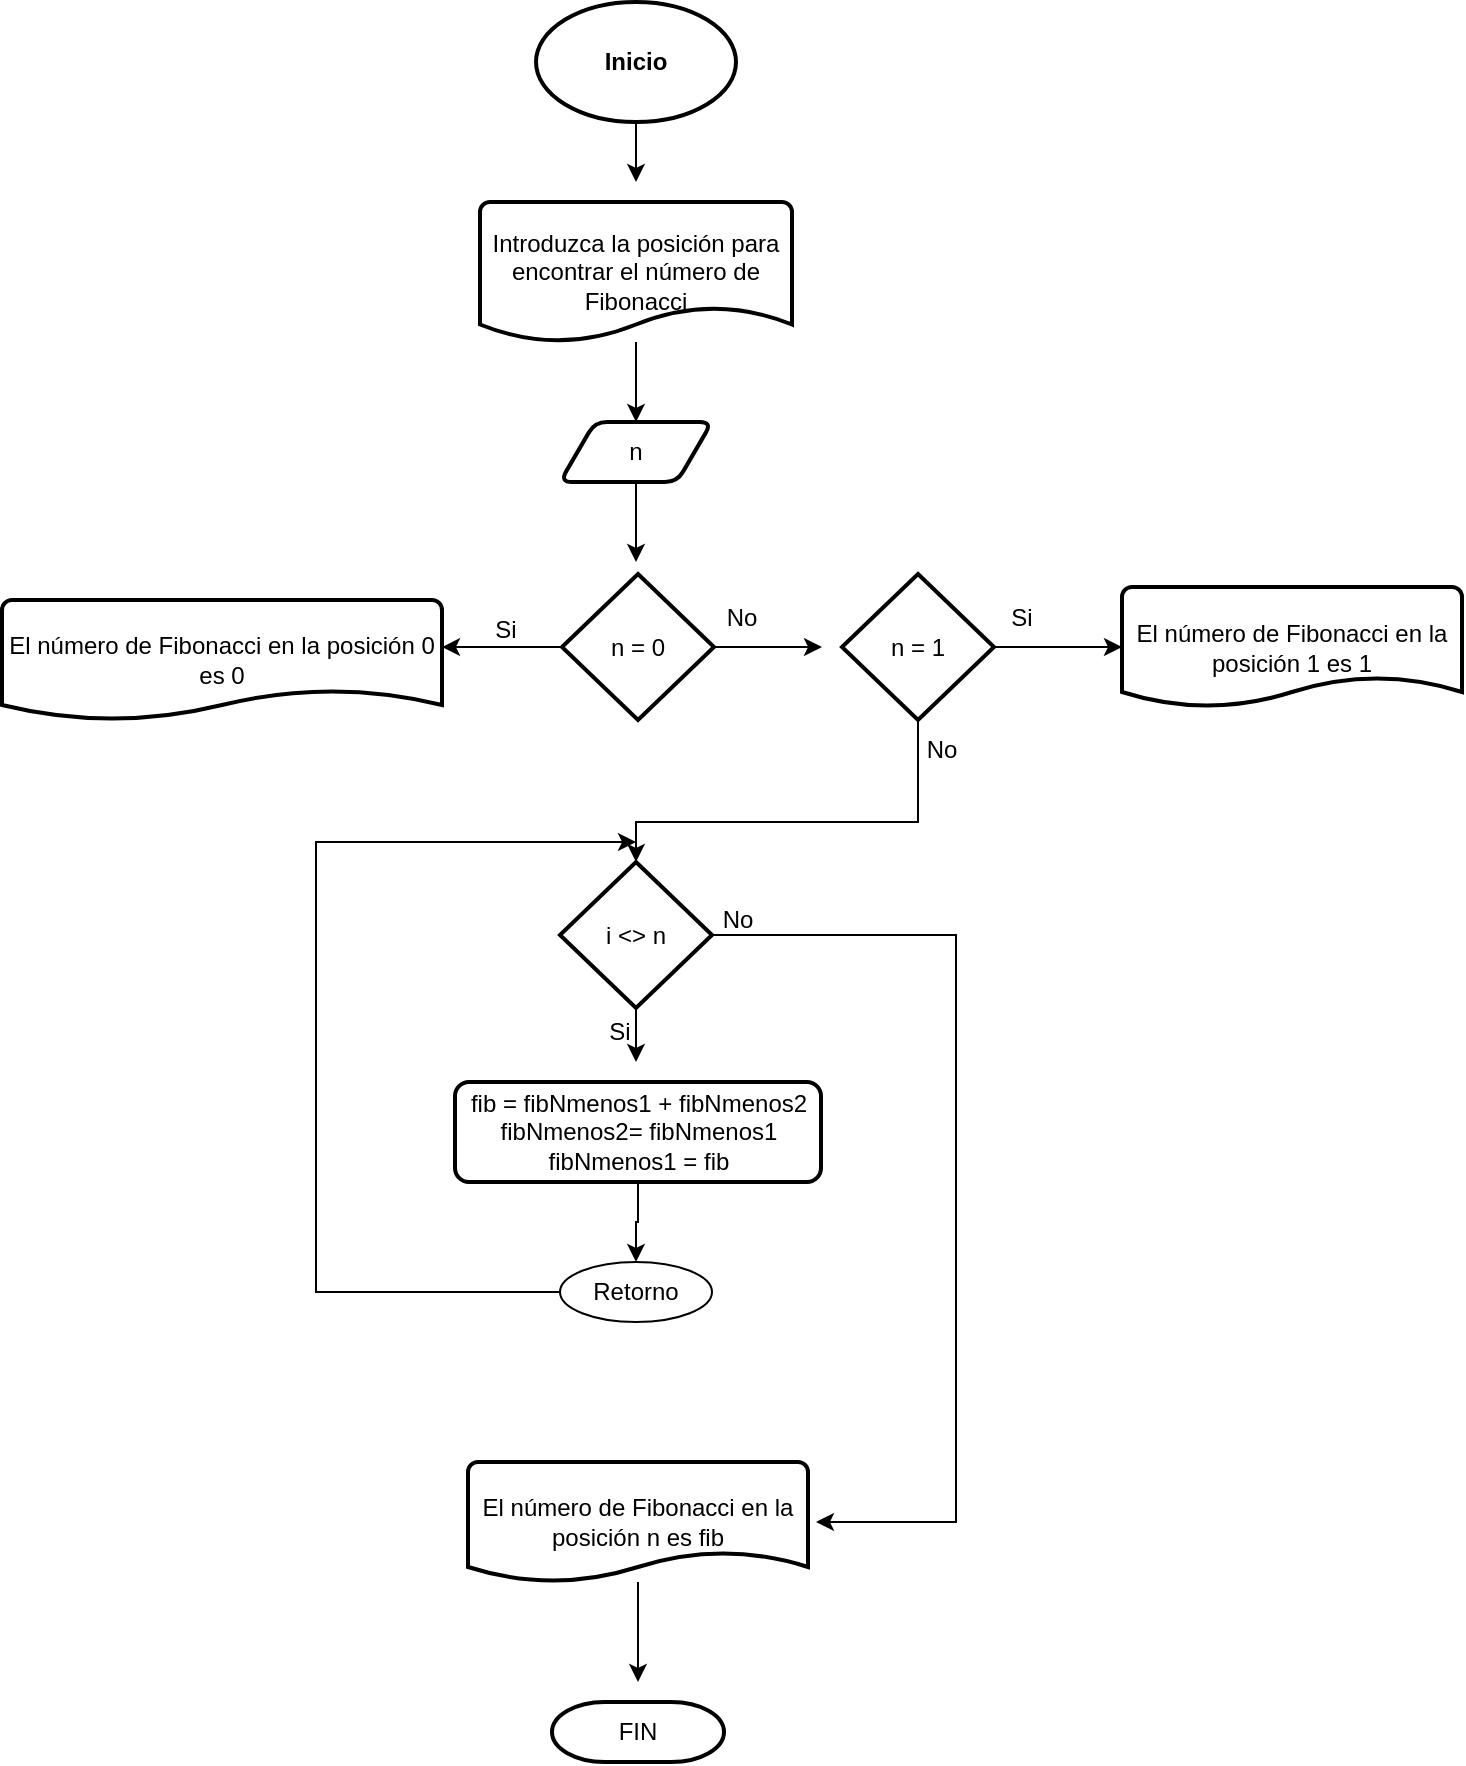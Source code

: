 <mxfile version="22.0.4" type="github">
  <diagram name="Página-1" id="ZjUV8_jsT-Y878KHaoqv">
    <mxGraphModel dx="1221" dy="665" grid="1" gridSize="10" guides="1" tooltips="1" connect="1" arrows="1" fold="1" page="1" pageScale="1" pageWidth="827" pageHeight="1169" math="0" shadow="0">
      <root>
        <mxCell id="0" />
        <mxCell id="1" parent="0" />
        <mxCell id="xzQwSftwZzvsqTabIo1f-54" style="edgeStyle=orthogonalEdgeStyle;rounded=0;orthogonalLoop=1;jettySize=auto;html=1;" edge="1" parent="1" source="xzQwSftwZzvsqTabIo1f-1">
          <mxGeometry relative="1" as="geometry">
            <mxPoint x="390" y="160" as="targetPoint" />
          </mxGeometry>
        </mxCell>
        <mxCell id="xzQwSftwZzvsqTabIo1f-1" value="&lt;b&gt;Inicio&lt;/b&gt;" style="strokeWidth=2;html=1;shape=mxgraph.flowchart.start_1;whiteSpace=wrap;" vertex="1" parent="1">
          <mxGeometry x="340" y="70" width="100" height="60" as="geometry" />
        </mxCell>
        <mxCell id="xzQwSftwZzvsqTabIo1f-33" style="edgeStyle=orthogonalEdgeStyle;rounded=0;orthogonalLoop=1;jettySize=auto;html=1;entryX=0.5;entryY=0;entryDx=0;entryDy=0;" edge="1" parent="1" source="xzQwSftwZzvsqTabIo1f-2" target="xzQwSftwZzvsqTabIo1f-3">
          <mxGeometry relative="1" as="geometry" />
        </mxCell>
        <mxCell id="xzQwSftwZzvsqTabIo1f-2" value="Introduzca la posición para encontrar el número de Fibonacci" style="strokeWidth=2;html=1;shape=mxgraph.flowchart.document2;whiteSpace=wrap;size=0.25;" vertex="1" parent="1">
          <mxGeometry x="312" y="170" width="156" height="70" as="geometry" />
        </mxCell>
        <mxCell id="xzQwSftwZzvsqTabIo1f-3" value="n" style="shape=parallelogram;html=1;strokeWidth=2;perimeter=parallelogramPerimeter;whiteSpace=wrap;rounded=1;arcSize=12;size=0.23;" vertex="1" parent="1">
          <mxGeometry x="352" y="280" width="76" height="30" as="geometry" />
        </mxCell>
        <mxCell id="xzQwSftwZzvsqTabIo1f-9" style="edgeStyle=orthogonalEdgeStyle;rounded=0;orthogonalLoop=1;jettySize=auto;html=1;entryX=0.5;entryY=0;entryDx=0;entryDy=0;entryPerimeter=0;" edge="1" parent="1" source="xzQwSftwZzvsqTabIo1f-3">
          <mxGeometry relative="1" as="geometry">
            <mxPoint x="390" y="350" as="targetPoint" />
          </mxGeometry>
        </mxCell>
        <mxCell id="xzQwSftwZzvsqTabIo1f-28" style="edgeStyle=orthogonalEdgeStyle;rounded=0;orthogonalLoop=1;jettySize=auto;html=1;" edge="1" parent="1" source="xzQwSftwZzvsqTabIo1f-12">
          <mxGeometry relative="1" as="geometry">
            <mxPoint x="483" y="392.5" as="targetPoint" />
          </mxGeometry>
        </mxCell>
        <mxCell id="xzQwSftwZzvsqTabIo1f-12" value="n = 0" style="strokeWidth=2;html=1;shape=mxgraph.flowchart.decision;whiteSpace=wrap;" vertex="1" parent="1">
          <mxGeometry x="353" y="356" width="76" height="73" as="geometry" />
        </mxCell>
        <mxCell id="xzQwSftwZzvsqTabIo1f-16" value="Si" style="text;html=1;strokeColor=none;fillColor=none;align=center;verticalAlign=middle;whiteSpace=wrap;rounded=0;" vertex="1" parent="1">
          <mxGeometry x="295" y="369" width="60" height="30" as="geometry" />
        </mxCell>
        <mxCell id="xzQwSftwZzvsqTabIo1f-21" value="El número de Fibonacci en la posición 0 es 0" style="strokeWidth=2;html=1;shape=mxgraph.flowchart.document2;whiteSpace=wrap;size=0.25;" vertex="1" parent="1">
          <mxGeometry x="73" y="369" width="220" height="60" as="geometry" />
        </mxCell>
        <mxCell id="xzQwSftwZzvsqTabIo1f-22" style="edgeStyle=orthogonalEdgeStyle;rounded=0;orthogonalLoop=1;jettySize=auto;html=1;entryX=1;entryY=0.392;entryDx=0;entryDy=0;entryPerimeter=0;" edge="1" parent="1" source="xzQwSftwZzvsqTabIo1f-12" target="xzQwSftwZzvsqTabIo1f-21">
          <mxGeometry relative="1" as="geometry" />
        </mxCell>
        <mxCell id="xzQwSftwZzvsqTabIo1f-23" value="No" style="text;html=1;strokeColor=none;fillColor=none;align=center;verticalAlign=middle;whiteSpace=wrap;rounded=0;" vertex="1" parent="1">
          <mxGeometry x="413" y="362.5" width="60" height="30" as="geometry" />
        </mxCell>
        <mxCell id="xzQwSftwZzvsqTabIo1f-29" style="edgeStyle=orthogonalEdgeStyle;rounded=0;orthogonalLoop=1;jettySize=auto;html=1;" edge="1" parent="1" source="xzQwSftwZzvsqTabIo1f-25">
          <mxGeometry relative="1" as="geometry">
            <mxPoint x="633" y="392.5" as="targetPoint" />
          </mxGeometry>
        </mxCell>
        <mxCell id="xzQwSftwZzvsqTabIo1f-37" style="edgeStyle=orthogonalEdgeStyle;rounded=0;orthogonalLoop=1;jettySize=auto;html=1;entryX=0.5;entryY=0;entryDx=0;entryDy=0;entryPerimeter=0;" edge="1" parent="1" source="xzQwSftwZzvsqTabIo1f-25" target="xzQwSftwZzvsqTabIo1f-34">
          <mxGeometry relative="1" as="geometry">
            <mxPoint x="390" y="480" as="targetPoint" />
            <Array as="points">
              <mxPoint x="531" y="480" />
              <mxPoint x="390" y="480" />
            </Array>
          </mxGeometry>
        </mxCell>
        <mxCell id="xzQwSftwZzvsqTabIo1f-25" value="n = 1" style="strokeWidth=2;html=1;shape=mxgraph.flowchart.decision;whiteSpace=wrap;" vertex="1" parent="1">
          <mxGeometry x="493" y="356" width="76" height="73" as="geometry" />
        </mxCell>
        <mxCell id="xzQwSftwZzvsqTabIo1f-30" value="Si" style="text;html=1;strokeColor=none;fillColor=none;align=center;verticalAlign=middle;whiteSpace=wrap;rounded=0;" vertex="1" parent="1">
          <mxGeometry x="553" y="362.5" width="60" height="30" as="geometry" />
        </mxCell>
        <mxCell id="xzQwSftwZzvsqTabIo1f-32" value="El número de Fibonacci en la posición 1 es 1" style="strokeWidth=2;html=1;shape=mxgraph.flowchart.document2;whiteSpace=wrap;size=0.25;" vertex="1" parent="1">
          <mxGeometry x="633" y="362.5" width="170" height="60" as="geometry" />
        </mxCell>
        <mxCell id="xzQwSftwZzvsqTabIo1f-43" style="edgeStyle=orthogonalEdgeStyle;rounded=0;orthogonalLoop=1;jettySize=auto;html=1;" edge="1" parent="1" source="xzQwSftwZzvsqTabIo1f-34">
          <mxGeometry relative="1" as="geometry">
            <mxPoint x="390" y="600" as="targetPoint" />
          </mxGeometry>
        </mxCell>
        <mxCell id="xzQwSftwZzvsqTabIo1f-48" style="edgeStyle=orthogonalEdgeStyle;rounded=0;orthogonalLoop=1;jettySize=auto;html=1;" edge="1" parent="1" source="xzQwSftwZzvsqTabIo1f-34">
          <mxGeometry relative="1" as="geometry">
            <mxPoint x="480" y="830" as="targetPoint" />
            <Array as="points">
              <mxPoint x="550" y="537" />
            </Array>
          </mxGeometry>
        </mxCell>
        <mxCell id="xzQwSftwZzvsqTabIo1f-34" value="i &amp;lt;&amp;gt; n" style="strokeWidth=2;html=1;shape=mxgraph.flowchart.decision;whiteSpace=wrap;" vertex="1" parent="1">
          <mxGeometry x="352" y="500" width="76" height="73" as="geometry" />
        </mxCell>
        <mxCell id="xzQwSftwZzvsqTabIo1f-45" style="edgeStyle=orthogonalEdgeStyle;rounded=0;orthogonalLoop=1;jettySize=auto;html=1;entryX=0.5;entryY=0;entryDx=0;entryDy=0;" edge="1" parent="1" source="xzQwSftwZzvsqTabIo1f-35" target="xzQwSftwZzvsqTabIo1f-44">
          <mxGeometry relative="1" as="geometry" />
        </mxCell>
        <mxCell id="xzQwSftwZzvsqTabIo1f-35" value="fib = fibNmenos1 + fibNmenos2&lt;br&gt;fibNmenos2= fibNmenos1&lt;br&gt;fibNmenos1 = fib" style="rounded=1;whiteSpace=wrap;html=1;absoluteArcSize=1;arcSize=14;strokeWidth=2;" vertex="1" parent="1">
          <mxGeometry x="299.5" y="610" width="183" height="50" as="geometry" />
        </mxCell>
        <mxCell id="xzQwSftwZzvsqTabIo1f-38" value="No" style="text;html=1;strokeColor=none;fillColor=none;align=center;verticalAlign=middle;whiteSpace=wrap;rounded=0;" vertex="1" parent="1">
          <mxGeometry x="513" y="429" width="60" height="30" as="geometry" />
        </mxCell>
        <mxCell id="xzQwSftwZzvsqTabIo1f-46" style="edgeStyle=orthogonalEdgeStyle;rounded=0;orthogonalLoop=1;jettySize=auto;html=1;" edge="1" parent="1" source="xzQwSftwZzvsqTabIo1f-44">
          <mxGeometry relative="1" as="geometry">
            <mxPoint x="390" y="490" as="targetPoint" />
            <Array as="points">
              <mxPoint x="230" y="715" />
            </Array>
          </mxGeometry>
        </mxCell>
        <mxCell id="xzQwSftwZzvsqTabIo1f-44" value="Retorno" style="ellipse;whiteSpace=wrap;html=1;" vertex="1" parent="1">
          <mxGeometry x="352" y="700" width="76" height="30" as="geometry" />
        </mxCell>
        <mxCell id="xzQwSftwZzvsqTabIo1f-47" value="Si" style="text;html=1;strokeColor=none;fillColor=none;align=center;verticalAlign=middle;whiteSpace=wrap;rounded=0;" vertex="1" parent="1">
          <mxGeometry x="352" y="570" width="60" height="30" as="geometry" />
        </mxCell>
        <mxCell id="xzQwSftwZzvsqTabIo1f-53" style="edgeStyle=orthogonalEdgeStyle;rounded=0;orthogonalLoop=1;jettySize=auto;html=1;" edge="1" parent="1" source="xzQwSftwZzvsqTabIo1f-50">
          <mxGeometry relative="1" as="geometry">
            <mxPoint x="391" y="910" as="targetPoint" />
          </mxGeometry>
        </mxCell>
        <mxCell id="xzQwSftwZzvsqTabIo1f-50" value="El número de Fibonacci en la posición n es fib" style="strokeWidth=2;html=1;shape=mxgraph.flowchart.document2;whiteSpace=wrap;size=0.25;" vertex="1" parent="1">
          <mxGeometry x="306" y="800" width="170" height="60" as="geometry" />
        </mxCell>
        <mxCell id="xzQwSftwZzvsqTabIo1f-51" value="No" style="text;html=1;strokeColor=none;fillColor=none;align=center;verticalAlign=middle;whiteSpace=wrap;rounded=0;" vertex="1" parent="1">
          <mxGeometry x="411" y="514" width="60" height="30" as="geometry" />
        </mxCell>
        <mxCell id="xzQwSftwZzvsqTabIo1f-52" value="FIN" style="strokeWidth=2;html=1;shape=mxgraph.flowchart.terminator;whiteSpace=wrap;" vertex="1" parent="1">
          <mxGeometry x="348" y="920" width="86" height="30" as="geometry" />
        </mxCell>
      </root>
    </mxGraphModel>
  </diagram>
</mxfile>
